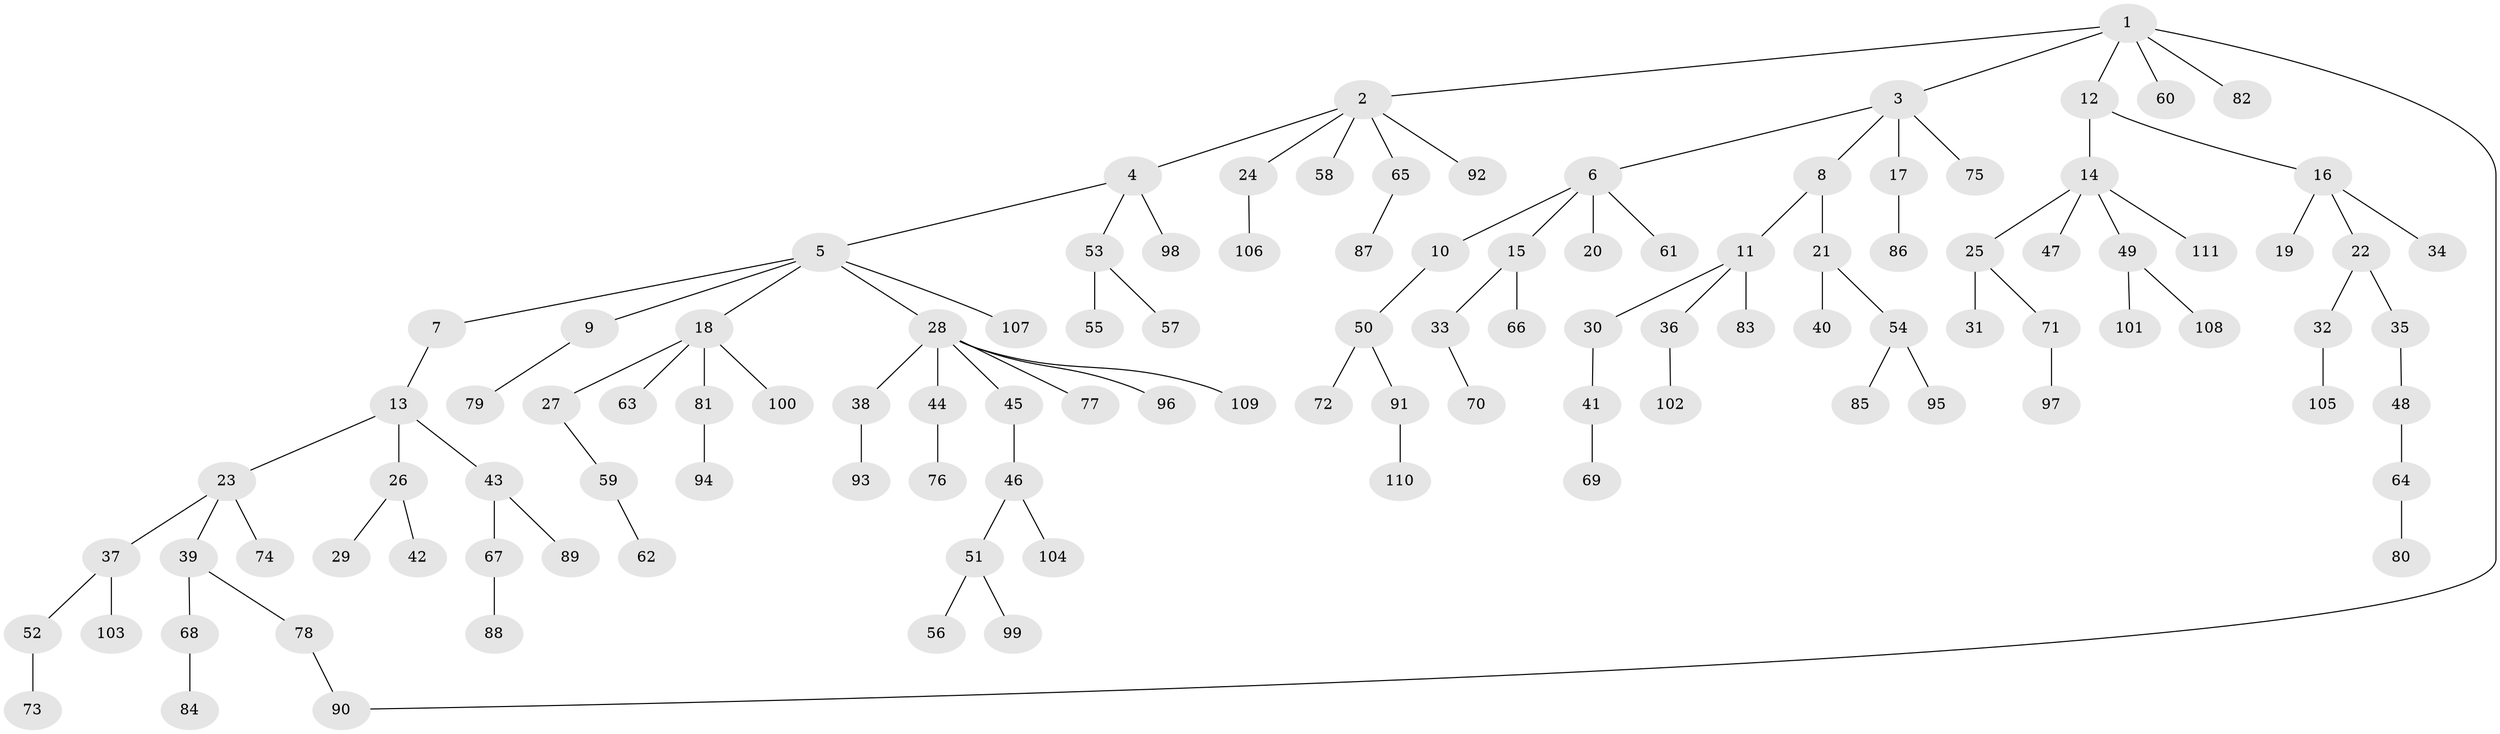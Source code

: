 // coarse degree distribution, {3: 0.17647058823529413, 2: 0.17647058823529413, 1: 0.5, 4: 0.11764705882352941, 5: 0.029411764705882353}
// Generated by graph-tools (version 1.1) at 2025/36/03/04/25 23:36:11]
// undirected, 111 vertices, 111 edges
graph export_dot {
  node [color=gray90,style=filled];
  1;
  2;
  3;
  4;
  5;
  6;
  7;
  8;
  9;
  10;
  11;
  12;
  13;
  14;
  15;
  16;
  17;
  18;
  19;
  20;
  21;
  22;
  23;
  24;
  25;
  26;
  27;
  28;
  29;
  30;
  31;
  32;
  33;
  34;
  35;
  36;
  37;
  38;
  39;
  40;
  41;
  42;
  43;
  44;
  45;
  46;
  47;
  48;
  49;
  50;
  51;
  52;
  53;
  54;
  55;
  56;
  57;
  58;
  59;
  60;
  61;
  62;
  63;
  64;
  65;
  66;
  67;
  68;
  69;
  70;
  71;
  72;
  73;
  74;
  75;
  76;
  77;
  78;
  79;
  80;
  81;
  82;
  83;
  84;
  85;
  86;
  87;
  88;
  89;
  90;
  91;
  92;
  93;
  94;
  95;
  96;
  97;
  98;
  99;
  100;
  101;
  102;
  103;
  104;
  105;
  106;
  107;
  108;
  109;
  110;
  111;
  1 -- 2;
  1 -- 3;
  1 -- 12;
  1 -- 60;
  1 -- 82;
  1 -- 90;
  2 -- 4;
  2 -- 24;
  2 -- 58;
  2 -- 65;
  2 -- 92;
  3 -- 6;
  3 -- 8;
  3 -- 17;
  3 -- 75;
  4 -- 5;
  4 -- 53;
  4 -- 98;
  5 -- 7;
  5 -- 9;
  5 -- 18;
  5 -- 28;
  5 -- 107;
  6 -- 10;
  6 -- 15;
  6 -- 20;
  6 -- 61;
  7 -- 13;
  8 -- 11;
  8 -- 21;
  9 -- 79;
  10 -- 50;
  11 -- 30;
  11 -- 36;
  11 -- 83;
  12 -- 14;
  12 -- 16;
  13 -- 23;
  13 -- 26;
  13 -- 43;
  14 -- 25;
  14 -- 47;
  14 -- 49;
  14 -- 111;
  15 -- 33;
  15 -- 66;
  16 -- 19;
  16 -- 22;
  16 -- 34;
  17 -- 86;
  18 -- 27;
  18 -- 63;
  18 -- 81;
  18 -- 100;
  21 -- 40;
  21 -- 54;
  22 -- 32;
  22 -- 35;
  23 -- 37;
  23 -- 39;
  23 -- 74;
  24 -- 106;
  25 -- 31;
  25 -- 71;
  26 -- 29;
  26 -- 42;
  27 -- 59;
  28 -- 38;
  28 -- 44;
  28 -- 45;
  28 -- 77;
  28 -- 96;
  28 -- 109;
  30 -- 41;
  32 -- 105;
  33 -- 70;
  35 -- 48;
  36 -- 102;
  37 -- 52;
  37 -- 103;
  38 -- 93;
  39 -- 68;
  39 -- 78;
  41 -- 69;
  43 -- 67;
  43 -- 89;
  44 -- 76;
  45 -- 46;
  46 -- 51;
  46 -- 104;
  48 -- 64;
  49 -- 101;
  49 -- 108;
  50 -- 72;
  50 -- 91;
  51 -- 56;
  51 -- 99;
  52 -- 73;
  53 -- 55;
  53 -- 57;
  54 -- 85;
  54 -- 95;
  59 -- 62;
  64 -- 80;
  65 -- 87;
  67 -- 88;
  68 -- 84;
  71 -- 97;
  78 -- 90;
  81 -- 94;
  91 -- 110;
}
